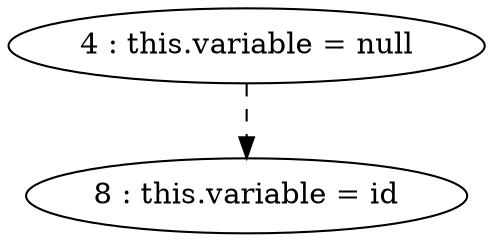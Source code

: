 digraph G {
"4 : this.variable = null"
"4 : this.variable = null" -> "8 : this.variable = id" [style=dashed]
"8 : this.variable = id"
}